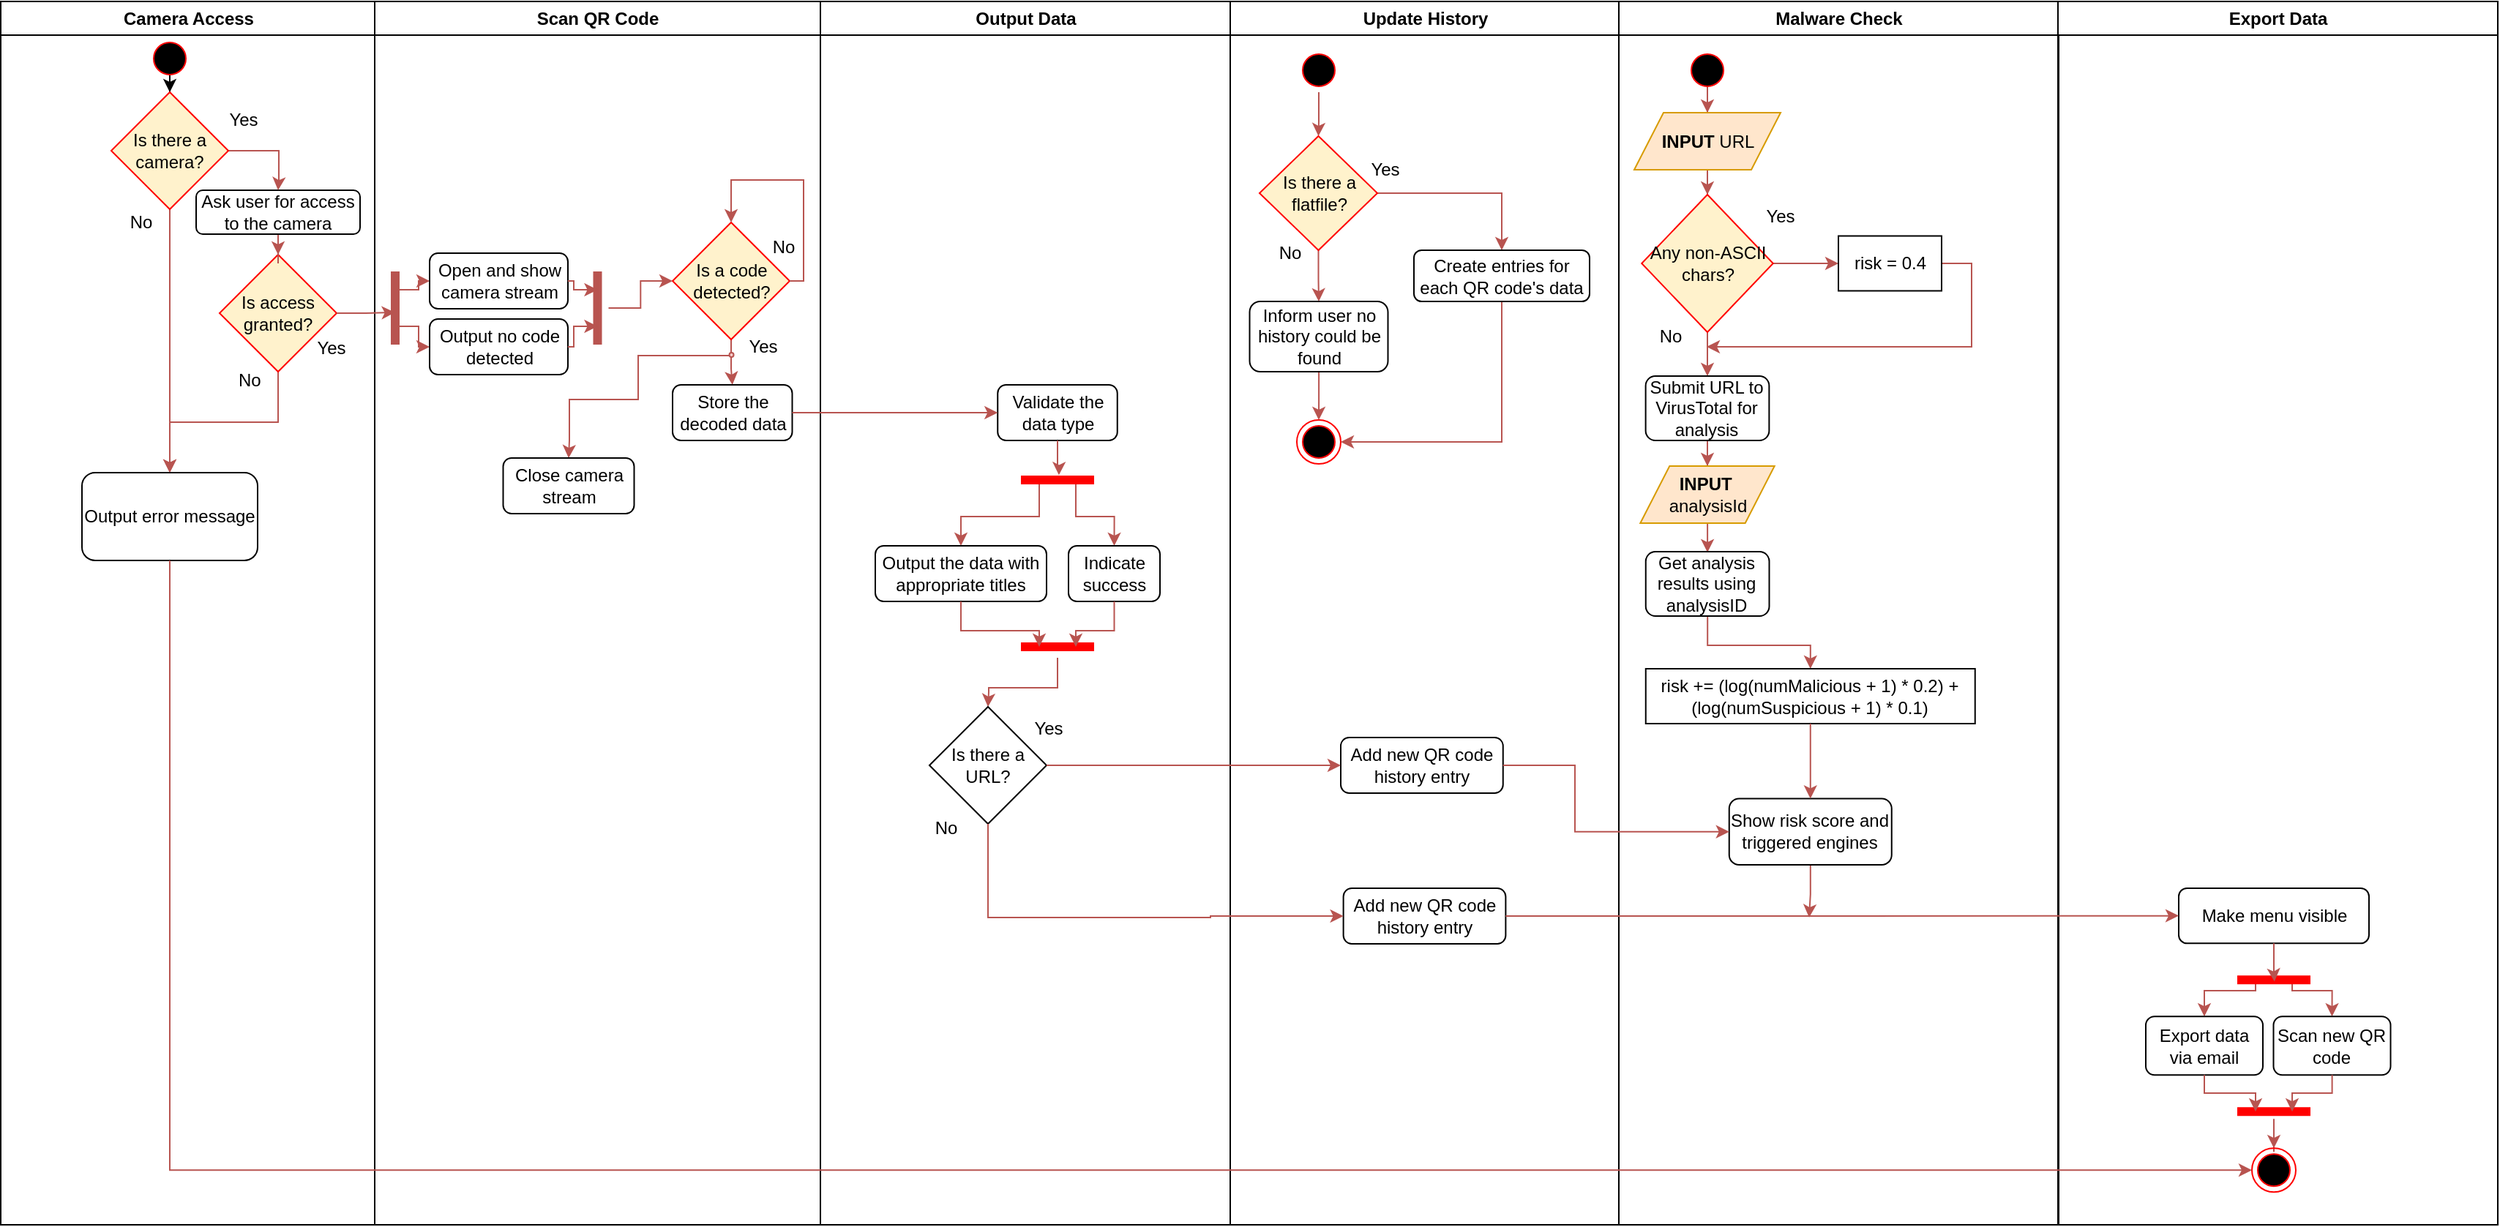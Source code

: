 <mxfile version="24.0.7" type="github">
  <diagram name="Page-1" id="e7e014a7-5840-1c2e-5031-d8a46d1fe8dd">
    <mxGraphModel dx="2049" dy="1171" grid="1" gridSize="10" guides="1" tooltips="1" connect="1" arrows="1" fold="1" page="1" pageScale="1" pageWidth="2336" pageHeight="1654" background="none" math="0" shadow="0">
      <root>
        <mxCell id="0" />
        <mxCell id="1" parent="0" />
        <mxCell id="2" value="Camera Access" style="swimlane;whiteSpace=wrap" parent="1" vertex="1">
          <mxGeometry x="24.5" y="84" width="255.5" height="836" as="geometry">
            <mxRectangle x="164.5" y="128" width="90" height="30" as="alternateBounds" />
          </mxGeometry>
        </mxCell>
        <mxCell id="HWyLsNQdU27aCrUrPmOb-174" style="edgeStyle=orthogonalEdgeStyle;rounded=0;orthogonalLoop=1;jettySize=auto;html=1;entryX=0.5;entryY=0;entryDx=0;entryDy=0;" parent="2" source="5" target="HWyLsNQdU27aCrUrPmOb-154" edge="1">
          <mxGeometry relative="1" as="geometry" />
        </mxCell>
        <mxCell id="5" value="" style="ellipse;shape=startState;fillColor=#000000;strokeColor=#ff0000;" parent="2" vertex="1">
          <mxGeometry x="100.5" y="24" width="30" height="30" as="geometry" />
        </mxCell>
        <mxCell id="HWyLsNQdU27aCrUrPmOb-55" style="edgeStyle=orthogonalEdgeStyle;rounded=0;orthogonalLoop=1;jettySize=auto;html=1;entryX=0.5;entryY=0;entryDx=0;entryDy=0;fillColor=#f8cecc;strokeColor=#b85450;" parent="2" source="HWyLsNQdU27aCrUrPmOb-42" target="HWyLsNQdU27aCrUrPmOb-53" edge="1">
          <mxGeometry relative="1" as="geometry" />
        </mxCell>
        <mxCell id="HWyLsNQdU27aCrUrPmOb-42" value="Is access granted?" style="rhombus;whiteSpace=wrap;html=1;fillColor=#fff2cc;strokeColor=#FF0000;" parent="2" vertex="1">
          <mxGeometry x="149.5" y="173" width="80" height="80" as="geometry" />
        </mxCell>
        <mxCell id="HWyLsNQdU27aCrUrPmOb-53" value="Output error message" style="rounded=1;whiteSpace=wrap;html=1;" parent="2" vertex="1">
          <mxGeometry x="55.5" y="322" width="120" height="60" as="geometry" />
        </mxCell>
        <mxCell id="HWyLsNQdU27aCrUrPmOb-160" style="edgeStyle=orthogonalEdgeStyle;rounded=0;orthogonalLoop=1;jettySize=auto;html=1;entryX=0.5;entryY=0;entryDx=0;entryDy=0;fillColor=#f8cecc;strokeColor=#b85450;" parent="2" source="HWyLsNQdU27aCrUrPmOb-56" target="HWyLsNQdU27aCrUrPmOb-42" edge="1">
          <mxGeometry relative="1" as="geometry" />
        </mxCell>
        <mxCell id="HWyLsNQdU27aCrUrPmOb-56" value="Ask user for access to the camera" style="rounded=1;whiteSpace=wrap;html=1;" parent="2" vertex="1">
          <mxGeometry x="133.5" y="129" width="112" height="30" as="geometry" />
        </mxCell>
        <mxCell id="HWyLsNQdU27aCrUrPmOb-51" value="No" style="text;html=1;align=center;verticalAlign=middle;resizable=0;points=[];autosize=1;strokeColor=none;fillColor=none;" parent="2" vertex="1">
          <mxGeometry x="75.5" y="136" width="40" height="30" as="geometry" />
        </mxCell>
        <mxCell id="HWyLsNQdU27aCrUrPmOb-50" value="Yes" style="text;html=1;align=center;verticalAlign=middle;resizable=0;points=[];autosize=1;strokeColor=none;fillColor=none;" parent="2" vertex="1">
          <mxGeometry x="205.5" y="222" width="40" height="30" as="geometry" />
        </mxCell>
        <mxCell id="HWyLsNQdU27aCrUrPmOb-157" style="edgeStyle=orthogonalEdgeStyle;rounded=0;orthogonalLoop=1;jettySize=auto;html=1;entryX=0.5;entryY=0;entryDx=0;entryDy=0;fillColor=#f8cecc;strokeColor=#b85450;" parent="2" source="HWyLsNQdU27aCrUrPmOb-154" target="HWyLsNQdU27aCrUrPmOb-56" edge="1">
          <mxGeometry relative="1" as="geometry">
            <Array as="points">
              <mxPoint x="190" y="102" />
              <mxPoint x="190" y="122" />
            </Array>
          </mxGeometry>
        </mxCell>
        <mxCell id="HWyLsNQdU27aCrUrPmOb-158" style="edgeStyle=orthogonalEdgeStyle;rounded=0;orthogonalLoop=1;jettySize=auto;html=1;entryX=0.5;entryY=0;entryDx=0;entryDy=0;fillColor=#f8cecc;strokeColor=#b85450;" parent="2" source="HWyLsNQdU27aCrUrPmOb-154" target="HWyLsNQdU27aCrUrPmOb-53" edge="1">
          <mxGeometry relative="1" as="geometry" />
        </mxCell>
        <mxCell id="HWyLsNQdU27aCrUrPmOb-154" value="Is there a camera?" style="rhombus;whiteSpace=wrap;html=1;fillColor=#fff2cc;strokeColor=#FF0000;" parent="2" vertex="1">
          <mxGeometry x="75.5" y="62" width="80" height="80" as="geometry" />
        </mxCell>
        <mxCell id="HWyLsNQdU27aCrUrPmOb-159" value="No" style="text;whiteSpace=wrap;html=1;" parent="2" vertex="1">
          <mxGeometry x="160.5" y="245" width="50" height="40" as="geometry" />
        </mxCell>
        <mxCell id="3" value="Scan QR Code" style="swimlane;whiteSpace=wrap;startSize=23;" parent="1" vertex="1">
          <mxGeometry x="280" y="84" width="304.5" height="836" as="geometry" />
        </mxCell>
        <mxCell id="HWyLsNQdU27aCrUrPmOb-69" style="edgeStyle=orthogonalEdgeStyle;rounded=0;orthogonalLoop=1;jettySize=auto;html=1;exitX=0.25;exitY=0.5;exitDx=0;exitDy=0;exitPerimeter=0;entryX=0;entryY=0.5;entryDx=0;entryDy=0;fillColor=#f8cecc;strokeColor=#b85450;" parent="3" source="HWyLsNQdU27aCrUrPmOb-63" target="HWyLsNQdU27aCrUrPmOb-67" edge="1">
          <mxGeometry relative="1" as="geometry">
            <Array as="points">
              <mxPoint x="30" y="197" />
              <mxPoint x="30" y="191" />
            </Array>
          </mxGeometry>
        </mxCell>
        <mxCell id="HWyLsNQdU27aCrUrPmOb-70" style="edgeStyle=orthogonalEdgeStyle;rounded=0;orthogonalLoop=1;jettySize=auto;html=1;exitX=0.75;exitY=0.5;exitDx=0;exitDy=0;exitPerimeter=0;entryX=0;entryY=0.5;entryDx=0;entryDy=0;fillColor=#f8cecc;strokeColor=#b85450;" parent="3" source="HWyLsNQdU27aCrUrPmOb-63" target="HWyLsNQdU27aCrUrPmOb-68" edge="1">
          <mxGeometry relative="1" as="geometry">
            <Array as="points">
              <mxPoint x="30" y="222" />
              <mxPoint x="30" y="236" />
            </Array>
          </mxGeometry>
        </mxCell>
        <mxCell id="HWyLsNQdU27aCrUrPmOb-63" value="" style="shape=line;strokeWidth=6;strokeColor=#b85450;rotation=90;fillColor=#f8cecc;" parent="3" vertex="1">
          <mxGeometry x="-11" y="202" width="50" height="15" as="geometry" />
        </mxCell>
        <mxCell id="HWyLsNQdU27aCrUrPmOb-67" value="Open and show camera stream" style="rounded=1;whiteSpace=wrap;html=1;" parent="3" vertex="1">
          <mxGeometry x="37.5" y="172" width="94.5" height="38" as="geometry" />
        </mxCell>
        <mxCell id="HWyLsNQdU27aCrUrPmOb-68" value="Output no code detected" style="rounded=1;whiteSpace=wrap;html=1;" parent="3" vertex="1">
          <mxGeometry x="37.5" y="217" width="94.5" height="38" as="geometry" />
        </mxCell>
        <mxCell id="HWyLsNQdU27aCrUrPmOb-81" style="edgeStyle=orthogonalEdgeStyle;rounded=0;orthogonalLoop=1;jettySize=auto;html=1;entryX=0.5;entryY=0;entryDx=0;entryDy=0;fillColor=#f8cecc;strokeColor=#b85450;" parent="3" source="HWyLsNQdU27aCrUrPmOb-73" target="HWyLsNQdU27aCrUrPmOb-79" edge="1">
          <mxGeometry relative="1" as="geometry" />
        </mxCell>
        <mxCell id="HWyLsNQdU27aCrUrPmOb-126" style="edgeStyle=orthogonalEdgeStyle;rounded=0;orthogonalLoop=1;jettySize=auto;html=1;entryX=0.5;entryY=0;entryDx=0;entryDy=0;exitX=0.5;exitY=1;exitDx=0;exitDy=0;fillColor=#f8cecc;strokeColor=#b85450;" parent="3" source="HWyLsNQdU27aCrUrPmOb-73" target="HWyLsNQdU27aCrUrPmOb-125" edge="1">
          <mxGeometry relative="1" as="geometry">
            <Array as="points">
              <mxPoint x="244" y="242" />
              <mxPoint x="180" y="242" />
              <mxPoint x="180" y="272" />
              <mxPoint x="133" y="272" />
              <mxPoint x="133" y="300" />
            </Array>
          </mxGeometry>
        </mxCell>
        <mxCell id="HWyLsNQdU27aCrUrPmOb-73" value="Is a code detected?" style="rhombus;whiteSpace=wrap;html=1;fillColor=#fff2cc;strokeColor=#FF0000;" parent="3" vertex="1">
          <mxGeometry x="203.5" y="151" width="80" height="80" as="geometry" />
        </mxCell>
        <mxCell id="HWyLsNQdU27aCrUrPmOb-75" style="edgeStyle=orthogonalEdgeStyle;rounded=0;orthogonalLoop=1;jettySize=auto;html=1;entryX=0.5;entryY=0;entryDx=0;entryDy=0;fillColor=#f8cecc;strokeColor=#b85450;" parent="3" source="HWyLsNQdU27aCrUrPmOb-73" target="HWyLsNQdU27aCrUrPmOb-73" edge="1">
          <mxGeometry relative="1" as="geometry">
            <Array as="points">
              <mxPoint x="293" y="191" />
              <mxPoint x="293" y="122" />
              <mxPoint x="243" y="122" />
            </Array>
          </mxGeometry>
        </mxCell>
        <mxCell id="HWyLsNQdU27aCrUrPmOb-76" value="No" style="text;html=1;align=center;verticalAlign=middle;resizable=0;points=[];autosize=1;strokeColor=none;fillColor=none;" parent="3" vertex="1">
          <mxGeometry x="258.5" y="153" width="40" height="30" as="geometry" />
        </mxCell>
        <mxCell id="HWyLsNQdU27aCrUrPmOb-78" value="Yes" style="text;html=1;align=center;verticalAlign=middle;resizable=0;points=[];autosize=1;strokeColor=none;fillColor=none;rotation=0;" parent="3" vertex="1">
          <mxGeometry x="245.25" y="221" width="40" height="30" as="geometry" />
        </mxCell>
        <mxCell id="HWyLsNQdU27aCrUrPmOb-79" value="Store the decoded data" style="rounded=1;whiteSpace=wrap;html=1;" parent="3" vertex="1">
          <mxGeometry x="203.5" y="262" width="81.75" height="38" as="geometry" />
        </mxCell>
        <mxCell id="HWyLsNQdU27aCrUrPmOb-125" value="Close camera stream" style="rounded=1;whiteSpace=wrap;html=1;" parent="3" vertex="1">
          <mxGeometry x="87.75" y="312" width="89.5" height="38" as="geometry" />
        </mxCell>
        <mxCell id="HWyLsNQdU27aCrUrPmOb-128" value="" style="ellipse;whiteSpace=wrap;html=1;aspect=fixed;fillColor=#f8cecc;strokeColor=#b85450;" parent="3" vertex="1">
          <mxGeometry x="242.25" y="240" width="3" height="3" as="geometry" />
        </mxCell>
        <mxCell id="HWyLsNQdU27aCrUrPmOb-142" style="edgeStyle=orthogonalEdgeStyle;rounded=0;orthogonalLoop=1;jettySize=auto;html=1;entryX=0;entryY=0.5;entryDx=0;entryDy=0;fillColor=#f8cecc;strokeColor=#b85450;" parent="3" source="HWyLsNQdU27aCrUrPmOb-138" target="HWyLsNQdU27aCrUrPmOb-73" edge="1">
          <mxGeometry relative="1" as="geometry" />
        </mxCell>
        <mxCell id="HWyLsNQdU27aCrUrPmOb-138" value="" style="shape=line;strokeWidth=6;strokeColor=#b85450;rotation=90;fillColor=#f8cecc;" parent="3" vertex="1">
          <mxGeometry x="127.25" y="202" width="50" height="15" as="geometry" />
        </mxCell>
        <mxCell id="HWyLsNQdU27aCrUrPmOb-139" style="edgeStyle=orthogonalEdgeStyle;rounded=0;orthogonalLoop=1;jettySize=auto;html=1;entryX=0.25;entryY=0.5;entryDx=0;entryDy=0;entryPerimeter=0;fillColor=#f8cecc;strokeColor=#b85450;" parent="3" source="HWyLsNQdU27aCrUrPmOb-67" target="HWyLsNQdU27aCrUrPmOb-138" edge="1">
          <mxGeometry relative="1" as="geometry">
            <Array as="points">
              <mxPoint x="136" y="191" />
              <mxPoint x="136" y="197" />
            </Array>
          </mxGeometry>
        </mxCell>
        <mxCell id="HWyLsNQdU27aCrUrPmOb-140" style="edgeStyle=orthogonalEdgeStyle;rounded=0;orthogonalLoop=1;jettySize=auto;html=1;entryX=0.75;entryY=0.5;entryDx=0;entryDy=0;entryPerimeter=0;fillColor=#f8cecc;strokeColor=#b85450;" parent="3" source="HWyLsNQdU27aCrUrPmOb-68" target="HWyLsNQdU27aCrUrPmOb-138" edge="1">
          <mxGeometry relative="1" as="geometry">
            <Array as="points">
              <mxPoint x="136" y="236" />
              <mxPoint x="136" y="222" />
            </Array>
          </mxGeometry>
        </mxCell>
        <mxCell id="4" value="Output Data" style="swimlane;whiteSpace=wrap" parent="1" vertex="1">
          <mxGeometry x="584.5" y="84" width="280" height="836" as="geometry" />
        </mxCell>
        <mxCell id="HWyLsNQdU27aCrUrPmOb-84" value="Validate the data type" style="rounded=1;whiteSpace=wrap;html=1;" parent="4" vertex="1">
          <mxGeometry x="121.12" y="262" width="81.75" height="38" as="geometry" />
        </mxCell>
        <mxCell id="HWyLsNQdU27aCrUrPmOb-93" style="edgeStyle=orthogonalEdgeStyle;rounded=0;orthogonalLoop=1;jettySize=auto;html=1;exitX=0.75;exitY=0.5;exitDx=0;exitDy=0;exitPerimeter=0;entryX=0.5;entryY=0;entryDx=0;entryDy=0;fillColor=#f8cecc;strokeColor=#b85450;" parent="4" source="HWyLsNQdU27aCrUrPmOb-89" target="HWyLsNQdU27aCrUrPmOb-91" edge="1">
          <mxGeometry relative="1" as="geometry">
            <Array as="points">
              <mxPoint x="150" y="352" />
            </Array>
          </mxGeometry>
        </mxCell>
        <mxCell id="HWyLsNQdU27aCrUrPmOb-95" style="edgeStyle=orthogonalEdgeStyle;rounded=0;orthogonalLoop=1;jettySize=auto;html=1;exitX=0.25;exitY=0.5;exitDx=0;exitDy=0;exitPerimeter=0;entryX=0.5;entryY=0;entryDx=0;entryDy=0;fillColor=#f8cecc;strokeColor=#b85450;" parent="4" source="HWyLsNQdU27aCrUrPmOb-89" target="HWyLsNQdU27aCrUrPmOb-94" edge="1">
          <mxGeometry relative="1" as="geometry">
            <Array as="points">
              <mxPoint x="175" y="352" />
              <mxPoint x="201" y="352" />
            </Array>
          </mxGeometry>
        </mxCell>
        <mxCell id="HWyLsNQdU27aCrUrPmOb-89" value="" style="shape=line;strokeWidth=6;strokeColor=#ff0000;rotation=90;direction=south;" parent="4" vertex="1">
          <mxGeometry x="154.5" y="302" width="15" height="50" as="geometry" />
        </mxCell>
        <mxCell id="HWyLsNQdU27aCrUrPmOb-90" style="edgeStyle=orthogonalEdgeStyle;rounded=0;orthogonalLoop=1;jettySize=auto;html=1;entryX=0.481;entryY=0.722;entryDx=0;entryDy=0;entryPerimeter=0;fillColor=#f8cecc;strokeColor=#b85450;" parent="4" source="HWyLsNQdU27aCrUrPmOb-84" target="HWyLsNQdU27aCrUrPmOb-89" edge="1">
          <mxGeometry relative="1" as="geometry" />
        </mxCell>
        <mxCell id="HWyLsNQdU27aCrUrPmOb-91" value="Output the data with appropriate titles" style="rounded=1;whiteSpace=wrap;html=1;" parent="4" vertex="1">
          <mxGeometry x="37.5" y="372" width="117" height="38" as="geometry" />
        </mxCell>
        <mxCell id="HWyLsNQdU27aCrUrPmOb-94" value="Indicate success" style="rounded=1;whiteSpace=wrap;html=1;" parent="4" vertex="1">
          <mxGeometry x="169.5" y="372" width="62.5" height="38" as="geometry" />
        </mxCell>
        <mxCell id="HWyLsNQdU27aCrUrPmOb-179" style="edgeStyle=orthogonalEdgeStyle;rounded=0;orthogonalLoop=1;jettySize=auto;html=1;entryX=0.5;entryY=0;entryDx=0;entryDy=0;fillColor=#f8cecc;strokeColor=#b85450;" parent="4" source="HWyLsNQdU27aCrUrPmOb-130" target="HWyLsNQdU27aCrUrPmOb-178" edge="1">
          <mxGeometry relative="1" as="geometry">
            <Array as="points">
              <mxPoint x="162" y="469" />
              <mxPoint x="115" y="469" />
              <mxPoint x="115" y="472" />
              <mxPoint x="115" y="472" />
            </Array>
          </mxGeometry>
        </mxCell>
        <mxCell id="HWyLsNQdU27aCrUrPmOb-130" value="" style="shape=line;strokeWidth=6;strokeColor=#ff0000;rotation=90;direction=south;" parent="4" vertex="1">
          <mxGeometry x="154.5" y="416" width="15" height="50" as="geometry" />
        </mxCell>
        <mxCell id="HWyLsNQdU27aCrUrPmOb-131" style="edgeStyle=orthogonalEdgeStyle;rounded=0;orthogonalLoop=1;jettySize=auto;html=1;entryX=0.75;entryY=0.5;entryDx=0;entryDy=0;entryPerimeter=0;fillColor=#f8cecc;strokeColor=#b85450;" parent="4" source="HWyLsNQdU27aCrUrPmOb-91" target="HWyLsNQdU27aCrUrPmOb-130" edge="1">
          <mxGeometry relative="1" as="geometry" />
        </mxCell>
        <mxCell id="HWyLsNQdU27aCrUrPmOb-132" style="edgeStyle=orthogonalEdgeStyle;rounded=0;orthogonalLoop=1;jettySize=auto;html=1;entryX=0.25;entryY=0.5;entryDx=0;entryDy=0;entryPerimeter=0;fillColor=#f8cecc;strokeColor=#b85450;" parent="4" source="HWyLsNQdU27aCrUrPmOb-94" target="HWyLsNQdU27aCrUrPmOb-130" edge="1">
          <mxGeometry relative="1" as="geometry" />
        </mxCell>
        <mxCell id="HWyLsNQdU27aCrUrPmOb-178" value="Is there a URL?" style="rhombus;whiteSpace=wrap;html=1;" parent="4" vertex="1">
          <mxGeometry x="74.5" y="482" width="80" height="80" as="geometry" />
        </mxCell>
        <mxCell id="HWyLsNQdU27aCrUrPmOb-190" value="Yes" style="text;html=1;align=center;verticalAlign=middle;resizable=0;points=[];autosize=1;strokeColor=none;fillColor=none;" parent="4" vertex="1">
          <mxGeometry x="135.5" y="482" width="40" height="30" as="geometry" />
        </mxCell>
        <mxCell id="HWyLsNQdU27aCrUrPmOb-191" value="No" style="text;html=1;align=center;verticalAlign=middle;resizable=0;points=[];autosize=1;strokeColor=none;fillColor=none;" parent="4" vertex="1">
          <mxGeometry x="65.5" y="550" width="40" height="30" as="geometry" />
        </mxCell>
        <mxCell id="HWyLsNQdU27aCrUrPmOb-64" style="edgeStyle=orthogonalEdgeStyle;rounded=0;orthogonalLoop=1;jettySize=auto;html=1;entryX=0.56;entryY=0.514;entryDx=0;entryDy=0;entryPerimeter=0;fillColor=#f8cecc;strokeColor=#b85450;" parent="1" source="HWyLsNQdU27aCrUrPmOb-42" target="HWyLsNQdU27aCrUrPmOb-63" edge="1">
          <mxGeometry relative="1" as="geometry" />
        </mxCell>
        <mxCell id="HWyLsNQdU27aCrUrPmOb-86" style="edgeStyle=orthogonalEdgeStyle;rounded=0;orthogonalLoop=1;jettySize=auto;html=1;entryX=0;entryY=0.5;entryDx=0;entryDy=0;fillColor=#f8cecc;strokeColor=#b85450;" parent="1" source="HWyLsNQdU27aCrUrPmOb-79" target="HWyLsNQdU27aCrUrPmOb-84" edge="1">
          <mxGeometry relative="1" as="geometry" />
        </mxCell>
        <mxCell id="HWyLsNQdU27aCrUrPmOb-116" value="Update History" style="swimlane;whiteSpace=wrap" parent="1" vertex="1">
          <mxGeometry x="864.5" y="84" width="265.5" height="836" as="geometry" />
        </mxCell>
        <mxCell id="HWyLsNQdU27aCrUrPmOb-118" value="Add new QR code history entry" style="rounded=1;whiteSpace=wrap;html=1;" parent="HWyLsNQdU27aCrUrPmOb-116" vertex="1">
          <mxGeometry x="77.31" y="606" width="110.88" height="38" as="geometry" />
        </mxCell>
        <mxCell id="HWyLsNQdU27aCrUrPmOb-164" style="edgeStyle=orthogonalEdgeStyle;rounded=0;orthogonalLoop=1;jettySize=auto;html=1;entryX=0.5;entryY=0;entryDx=0;entryDy=0;fillColor=#f8cecc;strokeColor=#b85450;" parent="HWyLsNQdU27aCrUrPmOb-116" source="HWyLsNQdU27aCrUrPmOb-162" target="HWyLsNQdU27aCrUrPmOb-165" edge="1">
          <mxGeometry relative="1" as="geometry">
            <mxPoint x="61.06" y="92" as="targetPoint" />
          </mxGeometry>
        </mxCell>
        <mxCell id="HWyLsNQdU27aCrUrPmOb-162" value="" style="ellipse;shape=startState;fillColor=#000000;strokeColor=#ff0000;" parent="HWyLsNQdU27aCrUrPmOb-116" vertex="1">
          <mxGeometry x="45.5" y="32" width="30" height="30" as="geometry" />
        </mxCell>
        <mxCell id="HWyLsNQdU27aCrUrPmOb-171" style="edgeStyle=orthogonalEdgeStyle;rounded=0;orthogonalLoop=1;jettySize=auto;html=1;entryX=0.5;entryY=0;entryDx=0;entryDy=0;fillColor=#f8cecc;strokeColor=#b85450;" parent="HWyLsNQdU27aCrUrPmOb-116" source="HWyLsNQdU27aCrUrPmOb-165" target="HWyLsNQdU27aCrUrPmOb-170" edge="1">
          <mxGeometry relative="1" as="geometry" />
        </mxCell>
        <mxCell id="CF9hxKBFzbigoKPJqhKS-52" style="edgeStyle=orthogonalEdgeStyle;rounded=0;orthogonalLoop=1;jettySize=auto;html=1;entryX=0.5;entryY=0;entryDx=0;entryDy=0;fillColor=#f8cecc;strokeColor=#b85450;" edge="1" parent="HWyLsNQdU27aCrUrPmOb-116" source="HWyLsNQdU27aCrUrPmOb-165" target="CF9hxKBFzbigoKPJqhKS-51">
          <mxGeometry relative="1" as="geometry" />
        </mxCell>
        <mxCell id="HWyLsNQdU27aCrUrPmOb-165" value="Is there a flatfile?" style="rhombus;whiteSpace=wrap;html=1;fillColor=#fff2cc;strokeColor=#FF0000;" parent="HWyLsNQdU27aCrUrPmOb-116" vertex="1">
          <mxGeometry x="20" y="92" width="80.5" height="78" as="geometry" />
        </mxCell>
        <mxCell id="HWyLsNQdU27aCrUrPmOb-167" value="" style="ellipse;shape=endState;fillColor=#000000;strokeColor=#ff0000" parent="HWyLsNQdU27aCrUrPmOb-116" vertex="1">
          <mxGeometry x="45.5" y="286" width="30" height="30" as="geometry" />
        </mxCell>
        <mxCell id="CF9hxKBFzbigoKPJqhKS-54" style="edgeStyle=orthogonalEdgeStyle;rounded=0;orthogonalLoop=1;jettySize=auto;html=1;entryX=1;entryY=0.5;entryDx=0;entryDy=0;fillColor=#f8cecc;strokeColor=#b85450;" edge="1" parent="HWyLsNQdU27aCrUrPmOb-116" source="HWyLsNQdU27aCrUrPmOb-170" target="HWyLsNQdU27aCrUrPmOb-167">
          <mxGeometry relative="1" as="geometry">
            <Array as="points">
              <mxPoint x="186" y="301" />
            </Array>
          </mxGeometry>
        </mxCell>
        <mxCell id="HWyLsNQdU27aCrUrPmOb-170" value="Create entries for each QR code&#39;s data" style="rounded=1;whiteSpace=wrap;html=1;" parent="HWyLsNQdU27aCrUrPmOb-116" vertex="1">
          <mxGeometry x="125.5" y="170" width="120" height="35" as="geometry" />
        </mxCell>
        <mxCell id="HWyLsNQdU27aCrUrPmOb-172" value="Yes" style="text;html=1;align=center;verticalAlign=middle;resizable=0;points=[];autosize=1;strokeColor=none;fillColor=none;" parent="HWyLsNQdU27aCrUrPmOb-116" vertex="1">
          <mxGeometry x="85.5" y="100" width="40" height="30" as="geometry" />
        </mxCell>
        <mxCell id="HWyLsNQdU27aCrUrPmOb-173" value="No" style="text;html=1;align=center;verticalAlign=middle;resizable=0;points=[];autosize=1;strokeColor=none;fillColor=none;" parent="HWyLsNQdU27aCrUrPmOb-116" vertex="1">
          <mxGeometry x="20" y="157" width="40" height="30" as="geometry" />
        </mxCell>
        <mxCell id="CF9hxKBFzbigoKPJqhKS-53" style="edgeStyle=orthogonalEdgeStyle;rounded=0;orthogonalLoop=1;jettySize=auto;html=1;entryX=0.5;entryY=0;entryDx=0;entryDy=0;fillColor=#f8cecc;strokeColor=#b85450;" edge="1" parent="HWyLsNQdU27aCrUrPmOb-116" source="CF9hxKBFzbigoKPJqhKS-51" target="HWyLsNQdU27aCrUrPmOb-167">
          <mxGeometry relative="1" as="geometry" />
        </mxCell>
        <mxCell id="CF9hxKBFzbigoKPJqhKS-51" value="Inform user no history could be found" style="rounded=1;whiteSpace=wrap;html=1;" vertex="1" parent="HWyLsNQdU27aCrUrPmOb-116">
          <mxGeometry x="13.25" y="205" width="94.5" height="48" as="geometry" />
        </mxCell>
        <mxCell id="CF9hxKBFzbigoKPJqhKS-102" value="Add new QR code history entry" style="rounded=1;whiteSpace=wrap;html=1;" vertex="1" parent="HWyLsNQdU27aCrUrPmOb-116">
          <mxGeometry x="75.5" y="503" width="110.88" height="38" as="geometry" />
        </mxCell>
        <mxCell id="HWyLsNQdU27aCrUrPmOb-156" value="Yes" style="text;html=1;align=center;verticalAlign=middle;resizable=0;points=[];autosize=1;strokeColor=none;fillColor=none;" parent="1" vertex="1">
          <mxGeometry x="170" y="150" width="40" height="30" as="geometry" />
        </mxCell>
        <mxCell id="CF9hxKBFzbigoKPJqhKS-6" value="Malware Check" style="swimlane;whiteSpace=wrap" vertex="1" parent="1">
          <mxGeometry x="1130" y="84" width="300.5" height="836" as="geometry" />
        </mxCell>
        <mxCell id="CF9hxKBFzbigoKPJqhKS-21" style="edgeStyle=orthogonalEdgeStyle;rounded=0;orthogonalLoop=1;jettySize=auto;html=1;entryX=0.5;entryY=0;entryDx=0;entryDy=0;fillColor=#f8cecc;strokeColor=#b85450;" edge="1" parent="CF9hxKBFzbigoKPJqhKS-6" source="CF9hxKBFzbigoKPJqhKS-11" target="CF9hxKBFzbigoKPJqhKS-20">
          <mxGeometry relative="1" as="geometry" />
        </mxCell>
        <mxCell id="CF9hxKBFzbigoKPJqhKS-11" value="" style="ellipse;shape=startState;fillColor=#000000;strokeColor=#ff0000;" vertex="1" parent="CF9hxKBFzbigoKPJqhKS-6">
          <mxGeometry x="45.5" y="32" width="30" height="30" as="geometry" />
        </mxCell>
        <mxCell id="CF9hxKBFzbigoKPJqhKS-23" style="edgeStyle=orthogonalEdgeStyle;rounded=0;orthogonalLoop=1;jettySize=auto;html=1;fillColor=#f8cecc;strokeColor=#b85450;" edge="1" parent="CF9hxKBFzbigoKPJqhKS-6" source="CF9hxKBFzbigoKPJqhKS-20" target="CF9hxKBFzbigoKPJqhKS-22">
          <mxGeometry relative="1" as="geometry" />
        </mxCell>
        <mxCell id="CF9hxKBFzbigoKPJqhKS-20" value="&lt;b&gt;INPUT&lt;/b&gt; URL" style="shape=parallelogram;perimeter=parallelogramPerimeter;whiteSpace=wrap;html=1;fixedSize=1;fillColor=#ffe6cc;strokeColor=#d79b00;" vertex="1" parent="CF9hxKBFzbigoKPJqhKS-6">
          <mxGeometry x="10.5" y="76" width="100" height="39" as="geometry" />
        </mxCell>
        <mxCell id="CF9hxKBFzbigoKPJqhKS-24" style="edgeStyle=orthogonalEdgeStyle;rounded=0;orthogonalLoop=1;jettySize=auto;html=1;entryX=0.5;entryY=0;entryDx=0;entryDy=0;fillColor=#f8cecc;strokeColor=#b85450;" edge="1" parent="CF9hxKBFzbigoKPJqhKS-6" source="CF9hxKBFzbigoKPJqhKS-22" target="CF9hxKBFzbigoKPJqhKS-27">
          <mxGeometry relative="1" as="geometry">
            <mxPoint x="60.5" y="314" as="targetPoint" />
          </mxGeometry>
        </mxCell>
        <mxCell id="CF9hxKBFzbigoKPJqhKS-44" style="edgeStyle=orthogonalEdgeStyle;rounded=0;orthogonalLoop=1;jettySize=auto;html=1;entryX=0;entryY=0.5;entryDx=0;entryDy=0;fillColor=#f8cecc;strokeColor=#b85450;" edge="1" parent="CF9hxKBFzbigoKPJqhKS-6" source="CF9hxKBFzbigoKPJqhKS-22" target="CF9hxKBFzbigoKPJqhKS-42">
          <mxGeometry relative="1" as="geometry" />
        </mxCell>
        <mxCell id="CF9hxKBFzbigoKPJqhKS-22" value="Any non-ASCII chars?" style="rhombus;whiteSpace=wrap;html=1;fillColor=#fff2cc;strokeColor=#FF0000;" vertex="1" parent="CF9hxKBFzbigoKPJqhKS-6">
          <mxGeometry x="15.62" y="132" width="89.75" height="94" as="geometry" />
        </mxCell>
        <mxCell id="CF9hxKBFzbigoKPJqhKS-31" style="edgeStyle=orthogonalEdgeStyle;rounded=0;orthogonalLoop=1;jettySize=auto;html=1;entryX=0.5;entryY=0;entryDx=0;entryDy=0;fillColor=#f8cecc;strokeColor=#b85450;" edge="1" parent="CF9hxKBFzbigoKPJqhKS-6" source="CF9hxKBFzbigoKPJqhKS-27" target="CF9hxKBFzbigoKPJqhKS-30">
          <mxGeometry relative="1" as="geometry" />
        </mxCell>
        <mxCell id="CF9hxKBFzbigoKPJqhKS-27" value="Submit URL to VirusTotal for analysis" style="rounded=1;whiteSpace=wrap;html=1;" vertex="1" parent="CF9hxKBFzbigoKPJqhKS-6">
          <mxGeometry x="18.31" y="256" width="84.37" height="44" as="geometry" />
        </mxCell>
        <mxCell id="CF9hxKBFzbigoKPJqhKS-33" style="edgeStyle=orthogonalEdgeStyle;rounded=0;orthogonalLoop=1;jettySize=auto;html=1;entryX=0.5;entryY=0;entryDx=0;entryDy=0;fillColor=#f8cecc;strokeColor=#b85450;" edge="1" parent="CF9hxKBFzbigoKPJqhKS-6" source="CF9hxKBFzbigoKPJqhKS-30" target="CF9hxKBFzbigoKPJqhKS-32">
          <mxGeometry relative="1" as="geometry" />
        </mxCell>
        <mxCell id="CF9hxKBFzbigoKPJqhKS-30" value="&lt;b&gt;INPUT&lt;/b&gt;&amp;nbsp; analysisId" style="shape=parallelogram;perimeter=parallelogramPerimeter;whiteSpace=wrap;html=1;fixedSize=1;fillColor=#ffe6cc;strokeColor=#d79b00;" vertex="1" parent="CF9hxKBFzbigoKPJqhKS-6">
          <mxGeometry x="14.65" y="317.5" width="91.69" height="39" as="geometry" />
        </mxCell>
        <mxCell id="CF9hxKBFzbigoKPJqhKS-39" style="edgeStyle=orthogonalEdgeStyle;rounded=0;orthogonalLoop=1;jettySize=auto;html=1;entryX=0.5;entryY=0;entryDx=0;entryDy=0;fillColor=#f8cecc;strokeColor=#b85450;" edge="1" parent="CF9hxKBFzbigoKPJqhKS-6" source="CF9hxKBFzbigoKPJqhKS-32" target="CF9hxKBFzbigoKPJqhKS-36">
          <mxGeometry relative="1" as="geometry">
            <Array as="points">
              <mxPoint x="61" y="440" />
              <mxPoint x="131" y="440" />
            </Array>
          </mxGeometry>
        </mxCell>
        <mxCell id="CF9hxKBFzbigoKPJqhKS-32" value="Get analysis results using analysisID" style="rounded=1;whiteSpace=wrap;html=1;" vertex="1" parent="CF9hxKBFzbigoKPJqhKS-6">
          <mxGeometry x="18.38" y="376" width="84.37" height="44" as="geometry" />
        </mxCell>
        <mxCell id="CF9hxKBFzbigoKPJqhKS-36" value="risk += (log(numMalicious + 1) * 0.2) + (log(numSuspicious + 1) * 0.1)" style="rounded=0;whiteSpace=wrap;html=1;" vertex="1" parent="CF9hxKBFzbigoKPJqhKS-6">
          <mxGeometry x="18.38" y="456" width="225" height="37.5" as="geometry" />
        </mxCell>
        <mxCell id="CF9hxKBFzbigoKPJqhKS-45" style="edgeStyle=orthogonalEdgeStyle;rounded=0;orthogonalLoop=1;jettySize=auto;html=1;fillColor=#f8cecc;strokeColor=#b85450;" edge="1" parent="CF9hxKBFzbigoKPJqhKS-6" source="CF9hxKBFzbigoKPJqhKS-42">
          <mxGeometry relative="1" as="geometry">
            <mxPoint x="60" y="236" as="targetPoint" />
            <Array as="points">
              <mxPoint x="241" y="179" />
              <mxPoint x="241" y="236" />
            </Array>
          </mxGeometry>
        </mxCell>
        <mxCell id="CF9hxKBFzbigoKPJqhKS-42" value="risk = 0.4" style="rounded=0;whiteSpace=wrap;html=1;" vertex="1" parent="CF9hxKBFzbigoKPJqhKS-6">
          <mxGeometry x="150" y="160.25" width="70.5" height="37.5" as="geometry" />
        </mxCell>
        <mxCell id="CF9hxKBFzbigoKPJqhKS-47" value="No" style="text;html=1;align=center;verticalAlign=middle;resizable=0;points=[];autosize=1;strokeColor=none;fillColor=none;" vertex="1" parent="CF9hxKBFzbigoKPJqhKS-6">
          <mxGeometry x="14.65" y="214" width="40" height="30" as="geometry" />
        </mxCell>
        <mxCell id="CF9hxKBFzbigoKPJqhKS-46" value="Yes" style="text;html=1;align=center;verticalAlign=middle;resizable=0;points=[];autosize=1;strokeColor=none;fillColor=none;" vertex="1" parent="CF9hxKBFzbigoKPJqhKS-6">
          <mxGeometry x="90" y="132" width="40" height="30" as="geometry" />
        </mxCell>
        <mxCell id="CF9hxKBFzbigoKPJqhKS-106" style="edgeStyle=orthogonalEdgeStyle;rounded=0;orthogonalLoop=1;jettySize=auto;html=1;fillColor=#f8cecc;strokeColor=#b85450;" edge="1" parent="CF9hxKBFzbigoKPJqhKS-6" source="CF9hxKBFzbigoKPJqhKS-48">
          <mxGeometry relative="1" as="geometry">
            <mxPoint x="130" y="626" as="targetPoint" />
          </mxGeometry>
        </mxCell>
        <mxCell id="CF9hxKBFzbigoKPJqhKS-48" value="Show risk score and triggered engines" style="rounded=1;whiteSpace=wrap;html=1;" vertex="1" parent="CF9hxKBFzbigoKPJqhKS-6">
          <mxGeometry x="75.38" y="544.75" width="111" height="45.25" as="geometry" />
        </mxCell>
        <mxCell id="CF9hxKBFzbigoKPJqhKS-81" style="edgeStyle=orthogonalEdgeStyle;rounded=0;orthogonalLoop=1;jettySize=auto;html=1;entryX=0.5;entryY=0;entryDx=0;entryDy=0;fillColor=#f8cecc;strokeColor=#b85450;" edge="1" parent="CF9hxKBFzbigoKPJqhKS-6" source="CF9hxKBFzbigoKPJqhKS-36" target="CF9hxKBFzbigoKPJqhKS-48">
          <mxGeometry relative="1" as="geometry">
            <mxPoint x="130.73" y="512.775" as="targetPoint" />
          </mxGeometry>
        </mxCell>
        <mxCell id="CF9hxKBFzbigoKPJqhKS-55" value="Export Data" style="swimlane;whiteSpace=wrap;startSize=23;" vertex="1" parent="1">
          <mxGeometry x="1430" y="84" width="300.5" height="836" as="geometry" />
        </mxCell>
        <mxCell id="CF9hxKBFzbigoKPJqhKS-108" value="Make menu visible" style="rounded=1;whiteSpace=wrap;html=1;" vertex="1" parent="CF9hxKBFzbigoKPJqhKS-55">
          <mxGeometry x="82.5" y="606" width="130" height="37.62" as="geometry" />
        </mxCell>
        <mxCell id="CF9hxKBFzbigoKPJqhKS-115" style="edgeStyle=orthogonalEdgeStyle;rounded=0;orthogonalLoop=1;jettySize=auto;html=1;exitX=0.75;exitY=0.5;exitDx=0;exitDy=0;exitPerimeter=0;entryX=0.5;entryY=0;entryDx=0;entryDy=0;fillColor=#f8cecc;strokeColor=#b85450;" edge="1" parent="CF9hxKBFzbigoKPJqhKS-55" source="CF9hxKBFzbigoKPJqhKS-109" target="CF9hxKBFzbigoKPJqhKS-111">
          <mxGeometry relative="1" as="geometry">
            <Array as="points">
              <mxPoint x="135.25" y="676" />
              <mxPoint x="100.25" y="676" />
            </Array>
          </mxGeometry>
        </mxCell>
        <mxCell id="CF9hxKBFzbigoKPJqhKS-116" style="edgeStyle=orthogonalEdgeStyle;rounded=0;orthogonalLoop=1;jettySize=auto;html=1;exitX=0.25;exitY=0.5;exitDx=0;exitDy=0;exitPerimeter=0;entryX=0.5;entryY=0;entryDx=0;entryDy=0;fillColor=#f8cecc;strokeColor=#b85450;" edge="1" parent="CF9hxKBFzbigoKPJqhKS-55" source="CF9hxKBFzbigoKPJqhKS-109" target="CF9hxKBFzbigoKPJqhKS-112">
          <mxGeometry relative="1" as="geometry">
            <Array as="points">
              <mxPoint x="160.25" y="676" />
              <mxPoint x="187.25" y="676" />
            </Array>
          </mxGeometry>
        </mxCell>
        <mxCell id="CF9hxKBFzbigoKPJqhKS-109" value="" style="shape=line;strokeWidth=6;strokeColor=#ff0000;rotation=90;direction=south;" vertex="1" parent="CF9hxKBFzbigoKPJqhKS-55">
          <mxGeometry x="140" y="643.62" width="15" height="50" as="geometry" />
        </mxCell>
        <mxCell id="CF9hxKBFzbigoKPJqhKS-120" style="edgeStyle=orthogonalEdgeStyle;rounded=0;orthogonalLoop=1;jettySize=auto;html=1;entryX=0.5;entryY=0;entryDx=0;entryDy=0;fillColor=#f8cecc;strokeColor=#b85450;" edge="1" parent="CF9hxKBFzbigoKPJqhKS-55" source="CF9hxKBFzbigoKPJqhKS-110" target="CF9hxKBFzbigoKPJqhKS-119">
          <mxGeometry relative="1" as="geometry" />
        </mxCell>
        <mxCell id="CF9hxKBFzbigoKPJqhKS-110" value="" style="shape=line;strokeWidth=6;strokeColor=#ff0000;rotation=90;direction=south;" vertex="1" parent="CF9hxKBFzbigoKPJqhKS-55">
          <mxGeometry x="140" y="733.62" width="15" height="50" as="geometry" />
        </mxCell>
        <mxCell id="CF9hxKBFzbigoKPJqhKS-111" value="Export data via email" style="rounded=1;whiteSpace=wrap;html=1;" vertex="1" parent="CF9hxKBFzbigoKPJqhKS-55">
          <mxGeometry x="60" y="693.62" width="80" height="40" as="geometry" />
        </mxCell>
        <mxCell id="CF9hxKBFzbigoKPJqhKS-112" value="Scan new QR code" style="rounded=1;whiteSpace=wrap;html=1;" vertex="1" parent="CF9hxKBFzbigoKPJqhKS-55">
          <mxGeometry x="147.25" y="693.62" width="80" height="40" as="geometry" />
        </mxCell>
        <mxCell id="CF9hxKBFzbigoKPJqhKS-114" style="edgeStyle=orthogonalEdgeStyle;rounded=0;orthogonalLoop=1;jettySize=auto;html=1;entryX=0.492;entryY=0.424;entryDx=0;entryDy=0;entryPerimeter=0;fillColor=#f8cecc;strokeColor=#b85450;" edge="1" parent="CF9hxKBFzbigoKPJqhKS-55" source="CF9hxKBFzbigoKPJqhKS-108" target="CF9hxKBFzbigoKPJqhKS-109">
          <mxGeometry relative="1" as="geometry" />
        </mxCell>
        <mxCell id="CF9hxKBFzbigoKPJqhKS-117" style="edgeStyle=orthogonalEdgeStyle;rounded=0;orthogonalLoop=1;jettySize=auto;html=1;entryX=0.75;entryY=0.5;entryDx=0;entryDy=0;entryPerimeter=0;fillColor=#f8cecc;strokeColor=#b85450;" edge="1" parent="CF9hxKBFzbigoKPJqhKS-55" source="CF9hxKBFzbigoKPJqhKS-111" target="CF9hxKBFzbigoKPJqhKS-110">
          <mxGeometry relative="1" as="geometry">
            <Array as="points">
              <mxPoint x="100.25" y="746" />
              <mxPoint x="135.25" y="746" />
            </Array>
          </mxGeometry>
        </mxCell>
        <mxCell id="CF9hxKBFzbigoKPJqhKS-118" style="edgeStyle=orthogonalEdgeStyle;rounded=0;orthogonalLoop=1;jettySize=auto;html=1;entryX=0.25;entryY=0.5;entryDx=0;entryDy=0;entryPerimeter=0;fillColor=#f8cecc;strokeColor=#b85450;" edge="1" parent="CF9hxKBFzbigoKPJqhKS-55" source="CF9hxKBFzbigoKPJqhKS-112" target="CF9hxKBFzbigoKPJqhKS-110">
          <mxGeometry relative="1" as="geometry">
            <Array as="points">
              <mxPoint x="187.25" y="746" />
              <mxPoint x="160.25" y="746" />
            </Array>
          </mxGeometry>
        </mxCell>
        <mxCell id="CF9hxKBFzbigoKPJqhKS-119" value="" style="ellipse;shape=endState;fillColor=#000000;strokeColor=#ff0000" vertex="1" parent="CF9hxKBFzbigoKPJqhKS-55">
          <mxGeometry x="132.5" y="783.62" width="30" height="30" as="geometry" />
        </mxCell>
        <mxCell id="HWyLsNQdU27aCrUrPmOb-189" style="edgeStyle=orthogonalEdgeStyle;rounded=0;orthogonalLoop=1;jettySize=auto;html=1;fillColor=#f8cecc;strokeColor=#b85450;entryX=0;entryY=0.5;entryDx=0;entryDy=0;" parent="1" source="HWyLsNQdU27aCrUrPmOb-178" edge="1" target="HWyLsNQdU27aCrUrPmOb-118">
          <mxGeometry relative="1" as="geometry">
            <mxPoint x="900" y="760" as="targetPoint" />
            <Array as="points">
              <mxPoint x="699" y="710" />
              <mxPoint x="851" y="710" />
            </Array>
          </mxGeometry>
        </mxCell>
        <mxCell id="CF9hxKBFzbigoKPJqhKS-103" style="edgeStyle=orthogonalEdgeStyle;rounded=0;orthogonalLoop=1;jettySize=auto;html=1;entryX=0;entryY=0.5;entryDx=0;entryDy=0;fillColor=#f8cecc;strokeColor=#b85450;" edge="1" parent="1" source="HWyLsNQdU27aCrUrPmOb-178" target="CF9hxKBFzbigoKPJqhKS-102">
          <mxGeometry relative="1" as="geometry" />
        </mxCell>
        <mxCell id="CF9hxKBFzbigoKPJqhKS-104" style="edgeStyle=orthogonalEdgeStyle;rounded=0;orthogonalLoop=1;jettySize=auto;html=1;entryX=0;entryY=0.5;entryDx=0;entryDy=0;fillColor=#f8cecc;strokeColor=#b85450;" edge="1" parent="1" source="CF9hxKBFzbigoKPJqhKS-102" target="CF9hxKBFzbigoKPJqhKS-48">
          <mxGeometry relative="1" as="geometry">
            <mxPoint x="1080" y="606" as="targetPoint" />
            <Array as="points">
              <mxPoint x="1100" y="606" />
              <mxPoint x="1100" y="651" />
            </Array>
          </mxGeometry>
        </mxCell>
        <mxCell id="CF9hxKBFzbigoKPJqhKS-107" style="edgeStyle=orthogonalEdgeStyle;rounded=0;orthogonalLoop=1;jettySize=auto;html=1;entryX=0;entryY=0.5;entryDx=0;entryDy=0;fillColor=#f8cecc;strokeColor=#b85450;" edge="1" parent="1" source="HWyLsNQdU27aCrUrPmOb-118" target="CF9hxKBFzbigoKPJqhKS-108">
          <mxGeometry relative="1" as="geometry">
            <mxPoint x="1470" y="710" as="targetPoint" />
          </mxGeometry>
        </mxCell>
        <mxCell id="HWyLsNQdU27aCrUrPmOb-58" style="edgeStyle=orthogonalEdgeStyle;rounded=0;orthogonalLoop=1;jettySize=auto;html=1;fillColor=#f8cecc;strokeColor=#b85450;entryX=0;entryY=0.5;entryDx=0;entryDy=0;exitX=0.5;exitY=1;exitDx=0;exitDy=0;" parent="1" source="HWyLsNQdU27aCrUrPmOb-53" target="CF9hxKBFzbigoKPJqhKS-119" edge="1">
          <mxGeometry relative="1" as="geometry">
            <mxPoint x="1502.5" y="882.62" as="targetPoint" />
            <Array as="points">
              <mxPoint x="140" y="883" />
            </Array>
            <mxPoint x="80" y="466" as="sourcePoint" />
          </mxGeometry>
        </mxCell>
      </root>
    </mxGraphModel>
  </diagram>
</mxfile>
